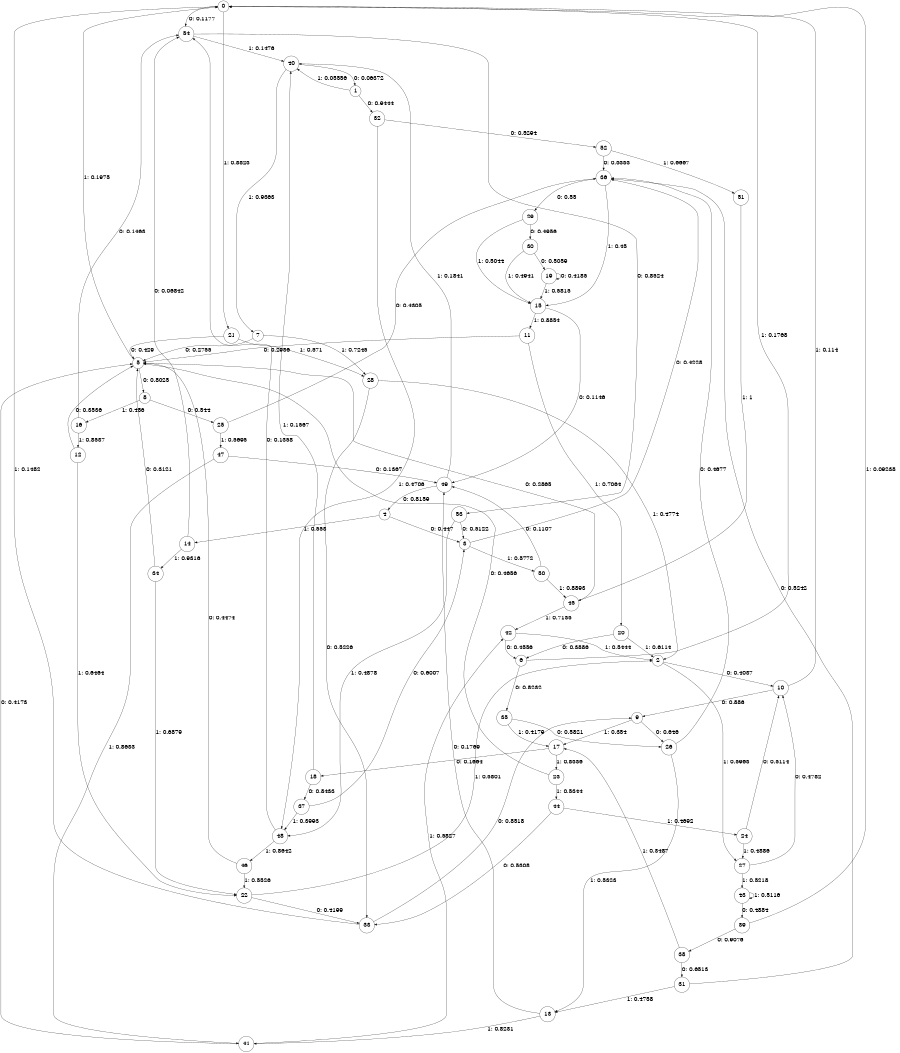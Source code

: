 digraph "ch23faceL9" {
size = "6,8.5";
ratio = "fill";
node [shape = circle];
node [fontsize = 24];
edge [fontsize = 24];
0 -> 54 [label = "0: 0.1177   "];
0 -> 21 [label = "1: 0.8823   "];
1 -> 32 [label = "0: 0.9444   "];
1 -> 40 [label = "1: 0.05556  "];
2 -> 10 [label = "0: 0.4037   "];
2 -> 27 [label = "1: 0.5963   "];
3 -> 36 [label = "0: 0.4228   "];
3 -> 50 [label = "1: 0.5772   "];
4 -> 3 [label = "0: 0.447    "];
4 -> 14 [label = "1: 0.553    "];
5 -> 8 [label = "0: 0.8025   "];
5 -> 0 [label = "1: 0.1975   "];
6 -> 35 [label = "0: 0.8232   "];
6 -> 0 [label = "1: 0.1768   "];
7 -> 5 [label = "0: 0.2755   "];
7 -> 28 [label = "1: 0.7245   "];
8 -> 25 [label = "0: 0.544    "];
8 -> 16 [label = "1: 0.456    "];
9 -> 26 [label = "0: 0.646    "];
9 -> 17 [label = "1: 0.354    "];
10 -> 9 [label = "0: 0.886    "];
10 -> 0 [label = "1: 0.114    "];
11 -> 5 [label = "0: 0.2936   "];
11 -> 20 [label = "1: 0.7064   "];
12 -> 5 [label = "0: 0.3536   "];
12 -> 22 [label = "1: 0.6464   "];
13 -> 49 [label = "0: 0.1769   "];
13 -> 41 [label = "1: 0.8231   "];
14 -> 54 [label = "0: 0.06842  "];
14 -> 34 [label = "1: 0.9316   "];
15 -> 49 [label = "0: 0.1146   "];
15 -> 11 [label = "1: 0.8854   "];
16 -> 54 [label = "0: 0.1463   "];
16 -> 12 [label = "1: 0.8537   "];
17 -> 18 [label = "0: 0.1664   "];
17 -> 23 [label = "1: 0.8336   "];
18 -> 37 [label = "0: 0.8433   "];
18 -> 40 [label = "1: 0.1567   "];
19 -> 19 [label = "0: 0.4185   "];
19 -> 15 [label = "1: 0.5815   "];
20 -> 6 [label = "0: 0.3886   "];
20 -> 2 [label = "1: 0.6114   "];
21 -> 5 [label = "0: 0.429    "];
21 -> 28 [label = "1: 0.571    "];
22 -> 33 [label = "0: 0.4199   "];
22 -> 2 [label = "1: 0.5801   "];
23 -> 5 [label = "0: 0.4656   "];
23 -> 44 [label = "1: 0.5344   "];
24 -> 10 [label = "0: 0.5114   "];
24 -> 27 [label = "1: 0.4886   "];
25 -> 36 [label = "0: 0.4305   "];
25 -> 47 [label = "1: 0.5695   "];
26 -> 36 [label = "0: 0.4677   "];
26 -> 13 [label = "1: 0.5323   "];
27 -> 10 [label = "0: 0.4782   "];
27 -> 43 [label = "1: 0.5218   "];
28 -> 33 [label = "0: 0.5226   "];
28 -> 2 [label = "1: 0.4774   "];
29 -> 30 [label = "0: 0.4956   "];
29 -> 15 [label = "1: 0.5044   "];
30 -> 19 [label = "0: 0.5059   "];
30 -> 15 [label = "1: 0.4941   "];
31 -> 36 [label = "0: 0.5242   "];
31 -> 13 [label = "1: 0.4758   "];
32 -> 52 [label = "0: 0.5294   "];
32 -> 48 [label = "1: 0.4706   "];
33 -> 9 [label = "0: 0.8518   "];
33 -> 0 [label = "1: 0.1482   "];
34 -> 5 [label = "0: 0.3121   "];
34 -> 22 [label = "1: 0.6879   "];
35 -> 26 [label = "0: 0.5821   "];
35 -> 17 [label = "1: 0.4179   "];
36 -> 29 [label = "0: 0.55     "];
36 -> 15 [label = "1: 0.45     "];
37 -> 3 [label = "0: 0.6007   "];
37 -> 48 [label = "1: 0.3993   "];
38 -> 31 [label = "0: 0.6513   "];
38 -> 17 [label = "1: 0.3487   "];
39 -> 38 [label = "0: 0.9076   "];
39 -> 0 [label = "1: 0.09238  "];
40 -> 1 [label = "0: 0.06372  "];
40 -> 7 [label = "1: 0.9363   "];
41 -> 5 [label = "0: 0.4173   "];
41 -> 42 [label = "1: 0.5827   "];
42 -> 6 [label = "0: 0.4556   "];
42 -> 2 [label = "1: 0.5444   "];
43 -> 39 [label = "0: 0.4884   "];
43 -> 43 [label = "1: 0.5116   "];
44 -> 33 [label = "0: 0.5308   "];
44 -> 24 [label = "1: 0.4692   "];
45 -> 5 [label = "0: 0.2865   "];
45 -> 42 [label = "1: 0.7135   "];
46 -> 5 [label = "0: 0.4474   "];
46 -> 22 [label = "1: 0.5526   "];
47 -> 49 [label = "0: 0.1367   "];
47 -> 41 [label = "1: 0.8633   "];
48 -> 54 [label = "0: 0.1358   "];
48 -> 46 [label = "1: 0.8642   "];
49 -> 4 [label = "0: 0.8159   "];
49 -> 40 [label = "1: 0.1841   "];
50 -> 49 [label = "0: 0.1107   "];
50 -> 45 [label = "1: 0.8893   "];
51 -> 45 [label = "1: 1        "];
52 -> 36 [label = "0: 0.3333   "];
52 -> 51 [label = "1: 0.6667   "];
53 -> 3 [label = "0: 0.5122   "];
53 -> 48 [label = "1: 0.4878   "];
54 -> 53 [label = "0: 0.8524   "];
54 -> 40 [label = "1: 0.1476   "];
}